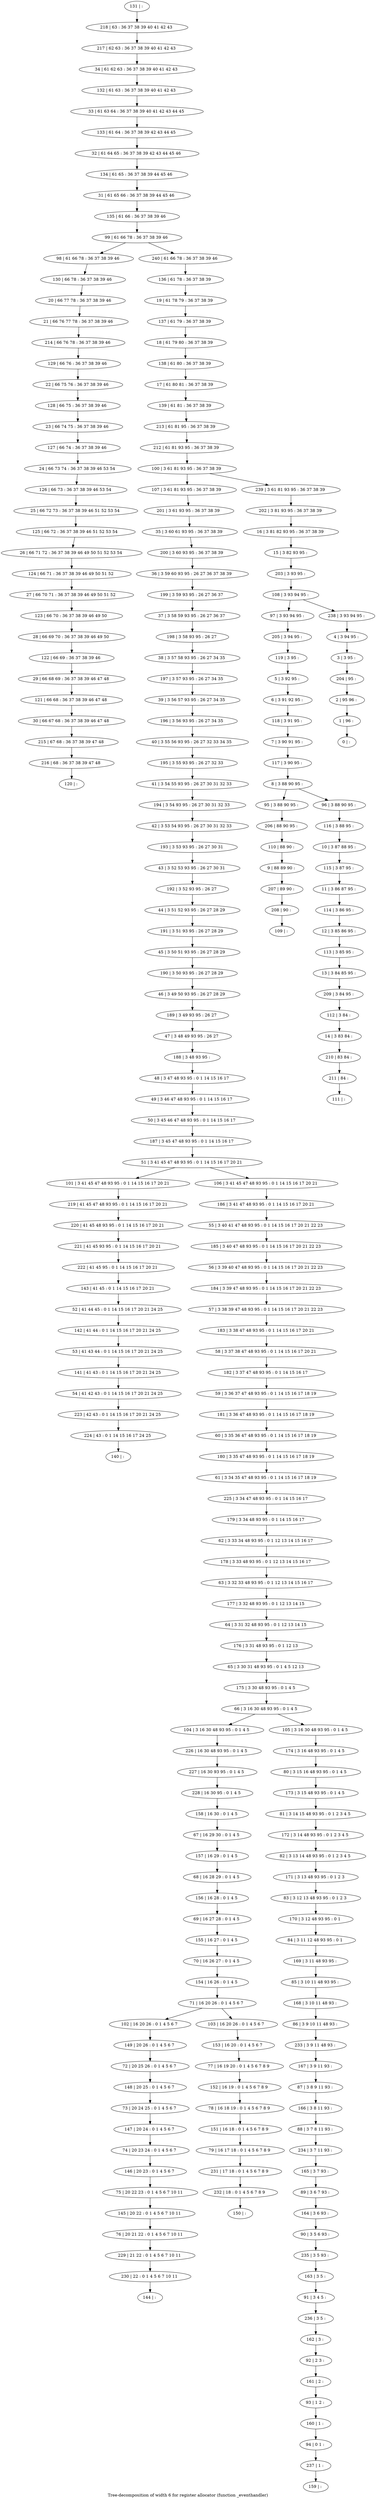 digraph G {
graph [label="Tree-decomposition of width 6 for register allocator (function _eventhandler)"]
0[label="0 | : "];
1[label="1 | 96 : "];
2[label="2 | 95 96 : "];
3[label="3 | 3 95 : "];
4[label="4 | 3 94 95 : "];
5[label="5 | 3 92 95 : "];
6[label="6 | 3 91 92 95 : "];
7[label="7 | 3 90 91 95 : "];
8[label="8 | 3 88 90 95 : "];
9[label="9 | 88 89 90 : "];
10[label="10 | 3 87 88 95 : "];
11[label="11 | 3 86 87 95 : "];
12[label="12 | 3 85 86 95 : "];
13[label="13 | 3 84 85 95 : "];
14[label="14 | 3 83 84 : "];
15[label="15 | 3 82 93 95 : "];
16[label="16 | 3 81 82 93 95 : 36 37 38 39 "];
17[label="17 | 61 80 81 : 36 37 38 39 "];
18[label="18 | 61 79 80 : 36 37 38 39 "];
19[label="19 | 61 78 79 : 36 37 38 39 "];
20[label="20 | 66 77 78 : 36 37 38 39 46 "];
21[label="21 | 66 76 77 78 : 36 37 38 39 46 "];
22[label="22 | 66 75 76 : 36 37 38 39 46 "];
23[label="23 | 66 74 75 : 36 37 38 39 46 "];
24[label="24 | 66 73 74 : 36 37 38 39 46 53 54 "];
25[label="25 | 66 72 73 : 36 37 38 39 46 51 52 53 54 "];
26[label="26 | 66 71 72 : 36 37 38 39 46 49 50 51 52 53 54 "];
27[label="27 | 66 70 71 : 36 37 38 39 46 49 50 51 52 "];
28[label="28 | 66 69 70 : 36 37 38 39 46 49 50 "];
29[label="29 | 66 68 69 : 36 37 38 39 46 47 48 "];
30[label="30 | 66 67 68 : 36 37 38 39 46 47 48 "];
31[label="31 | 61 65 66 : 36 37 38 39 44 45 46 "];
32[label="32 | 61 64 65 : 36 37 38 39 42 43 44 45 46 "];
33[label="33 | 61 63 64 : 36 37 38 39 40 41 42 43 44 45 "];
34[label="34 | 61 62 63 : 36 37 38 39 40 41 42 43 "];
35[label="35 | 3 60 61 93 95 : 36 37 38 39 "];
36[label="36 | 3 59 60 93 95 : 26 27 36 37 38 39 "];
37[label="37 | 3 58 59 93 95 : 26 27 36 37 "];
38[label="38 | 3 57 58 93 95 : 26 27 34 35 "];
39[label="39 | 3 56 57 93 95 : 26 27 34 35 "];
40[label="40 | 3 55 56 93 95 : 26 27 32 33 34 35 "];
41[label="41 | 3 54 55 93 95 : 26 27 30 31 32 33 "];
42[label="42 | 3 53 54 93 95 : 26 27 30 31 32 33 "];
43[label="43 | 3 52 53 93 95 : 26 27 30 31 "];
44[label="44 | 3 51 52 93 95 : 26 27 28 29 "];
45[label="45 | 3 50 51 93 95 : 26 27 28 29 "];
46[label="46 | 3 49 50 93 95 : 26 27 28 29 "];
47[label="47 | 3 48 49 93 95 : 26 27 "];
48[label="48 | 3 47 48 93 95 : 0 1 14 15 16 17 "];
49[label="49 | 3 46 47 48 93 95 : 0 1 14 15 16 17 "];
50[label="50 | 3 45 46 47 48 93 95 : 0 1 14 15 16 17 "];
51[label="51 | 3 41 45 47 48 93 95 : 0 1 14 15 16 17 20 21 "];
52[label="52 | 41 44 45 : 0 1 14 15 16 17 20 21 24 25 "];
53[label="53 | 41 43 44 : 0 1 14 15 16 17 20 21 24 25 "];
54[label="54 | 41 42 43 : 0 1 14 15 16 17 20 21 24 25 "];
55[label="55 | 3 40 41 47 48 93 95 : 0 1 14 15 16 17 20 21 22 23 "];
56[label="56 | 3 39 40 47 48 93 95 : 0 1 14 15 16 17 20 21 22 23 "];
57[label="57 | 3 38 39 47 48 93 95 : 0 1 14 15 16 17 20 21 22 23 "];
58[label="58 | 3 37 38 47 48 93 95 : 0 1 14 15 16 17 20 21 "];
59[label="59 | 3 36 37 47 48 93 95 : 0 1 14 15 16 17 18 19 "];
60[label="60 | 3 35 36 47 48 93 95 : 0 1 14 15 16 17 18 19 "];
61[label="61 | 3 34 35 47 48 93 95 : 0 1 14 15 16 17 18 19 "];
62[label="62 | 3 33 34 48 93 95 : 0 1 12 13 14 15 16 17 "];
63[label="63 | 3 32 33 48 93 95 : 0 1 12 13 14 15 16 17 "];
64[label="64 | 3 31 32 48 93 95 : 0 1 12 13 14 15 "];
65[label="65 | 3 30 31 48 93 95 : 0 1 4 5 12 13 "];
66[label="66 | 3 16 30 48 93 95 : 0 1 4 5 "];
67[label="67 | 16 29 30 : 0 1 4 5 "];
68[label="68 | 16 28 29 : 0 1 4 5 "];
69[label="69 | 16 27 28 : 0 1 4 5 "];
70[label="70 | 16 26 27 : 0 1 4 5 "];
71[label="71 | 16 20 26 : 0 1 4 5 6 7 "];
72[label="72 | 20 25 26 : 0 1 4 5 6 7 "];
73[label="73 | 20 24 25 : 0 1 4 5 6 7 "];
74[label="74 | 20 23 24 : 0 1 4 5 6 7 "];
75[label="75 | 20 22 23 : 0 1 4 5 6 7 10 11 "];
76[label="76 | 20 21 22 : 0 1 4 5 6 7 10 11 "];
77[label="77 | 16 19 20 : 0 1 4 5 6 7 8 9 "];
78[label="78 | 16 18 19 : 0 1 4 5 6 7 8 9 "];
79[label="79 | 16 17 18 : 0 1 4 5 6 7 8 9 "];
80[label="80 | 3 15 16 48 93 95 : 0 1 4 5 "];
81[label="81 | 3 14 15 48 93 95 : 0 1 2 3 4 5 "];
82[label="82 | 3 13 14 48 93 95 : 0 1 2 3 4 5 "];
83[label="83 | 3 12 13 48 93 95 : 0 1 2 3 "];
84[label="84 | 3 11 12 48 93 95 : 0 1 "];
85[label="85 | 3 10 11 48 93 95 : "];
86[label="86 | 3 9 10 11 48 93 : "];
87[label="87 | 3 8 9 11 93 : "];
88[label="88 | 3 7 8 11 93 : "];
89[label="89 | 3 6 7 93 : "];
90[label="90 | 3 5 6 93 : "];
91[label="91 | 3 4 5 : "];
92[label="92 | 2 3 : "];
93[label="93 | 1 2 : "];
94[label="94 | 0 1 : "];
95[label="95 | 3 88 90 95 : "];
96[label="96 | 3 88 90 95 : "];
97[label="97 | 3 93 94 95 : "];
98[label="98 | 61 66 78 : 36 37 38 39 46 "];
99[label="99 | 61 66 78 : 36 37 38 39 46 "];
100[label="100 | 3 61 81 93 95 : 36 37 38 39 "];
101[label="101 | 3 41 45 47 48 93 95 : 0 1 14 15 16 17 20 21 "];
102[label="102 | 16 20 26 : 0 1 4 5 6 7 "];
103[label="103 | 16 20 26 : 0 1 4 5 6 7 "];
104[label="104 | 3 16 30 48 93 95 : 0 1 4 5 "];
105[label="105 | 3 16 30 48 93 95 : 0 1 4 5 "];
106[label="106 | 3 41 45 47 48 93 95 : 0 1 14 15 16 17 20 21 "];
107[label="107 | 3 61 81 93 95 : 36 37 38 39 "];
108[label="108 | 3 93 94 95 : "];
109[label="109 | : "];
110[label="110 | 88 90 : "];
111[label="111 | : "];
112[label="112 | 3 84 : "];
113[label="113 | 3 85 95 : "];
114[label="114 | 3 86 95 : "];
115[label="115 | 3 87 95 : "];
116[label="116 | 3 88 95 : "];
117[label="117 | 3 90 95 : "];
118[label="118 | 3 91 95 : "];
119[label="119 | 3 95 : "];
120[label="120 | : "];
121[label="121 | 66 68 : 36 37 38 39 46 47 48 "];
122[label="122 | 66 69 : 36 37 38 39 46 "];
123[label="123 | 66 70 : 36 37 38 39 46 49 50 "];
124[label="124 | 66 71 : 36 37 38 39 46 49 50 51 52 "];
125[label="125 | 66 72 : 36 37 38 39 46 51 52 53 54 "];
126[label="126 | 66 73 : 36 37 38 39 46 53 54 "];
127[label="127 | 66 74 : 36 37 38 39 46 "];
128[label="128 | 66 75 : 36 37 38 39 46 "];
129[label="129 | 66 76 : 36 37 38 39 46 "];
130[label="130 | 66 78 : 36 37 38 39 46 "];
131[label="131 | : "];
132[label="132 | 61 63 : 36 37 38 39 40 41 42 43 "];
133[label="133 | 61 64 : 36 37 38 39 42 43 44 45 "];
134[label="134 | 61 65 : 36 37 38 39 44 45 46 "];
135[label="135 | 61 66 : 36 37 38 39 46 "];
136[label="136 | 61 78 : 36 37 38 39 "];
137[label="137 | 61 79 : 36 37 38 39 "];
138[label="138 | 61 80 : 36 37 38 39 "];
139[label="139 | 61 81 : 36 37 38 39 "];
140[label="140 | : "];
141[label="141 | 41 43 : 0 1 14 15 16 17 20 21 24 25 "];
142[label="142 | 41 44 : 0 1 14 15 16 17 20 21 24 25 "];
143[label="143 | 41 45 : 0 1 14 15 16 17 20 21 "];
144[label="144 | : "];
145[label="145 | 20 22 : 0 1 4 5 6 7 10 11 "];
146[label="146 | 20 23 : 0 1 4 5 6 7 "];
147[label="147 | 20 24 : 0 1 4 5 6 7 "];
148[label="148 | 20 25 : 0 1 4 5 6 7 "];
149[label="149 | 20 26 : 0 1 4 5 6 7 "];
150[label="150 | : "];
151[label="151 | 16 18 : 0 1 4 5 6 7 8 9 "];
152[label="152 | 16 19 : 0 1 4 5 6 7 8 9 "];
153[label="153 | 16 20 : 0 1 4 5 6 7 "];
154[label="154 | 16 26 : 0 1 4 5 "];
155[label="155 | 16 27 : 0 1 4 5 "];
156[label="156 | 16 28 : 0 1 4 5 "];
157[label="157 | 16 29 : 0 1 4 5 "];
158[label="158 | 16 30 : 0 1 4 5 "];
159[label="159 | : "];
160[label="160 | 1 : "];
161[label="161 | 2 : "];
162[label="162 | 3 : "];
163[label="163 | 3 5 : "];
164[label="164 | 3 6 93 : "];
165[label="165 | 3 7 93 : "];
166[label="166 | 3 8 11 93 : "];
167[label="167 | 3 9 11 93 : "];
168[label="168 | 3 10 11 48 93 : "];
169[label="169 | 3 11 48 93 95 : "];
170[label="170 | 3 12 48 93 95 : 0 1 "];
171[label="171 | 3 13 48 93 95 : 0 1 2 3 "];
172[label="172 | 3 14 48 93 95 : 0 1 2 3 4 5 "];
173[label="173 | 3 15 48 93 95 : 0 1 4 5 "];
174[label="174 | 3 16 48 93 95 : 0 1 4 5 "];
175[label="175 | 3 30 48 93 95 : 0 1 4 5 "];
176[label="176 | 3 31 48 93 95 : 0 1 12 13 "];
177[label="177 | 3 32 48 93 95 : 0 1 12 13 14 15 "];
178[label="178 | 3 33 48 93 95 : 0 1 12 13 14 15 16 17 "];
179[label="179 | 3 34 48 93 95 : 0 1 14 15 16 17 "];
180[label="180 | 3 35 47 48 93 95 : 0 1 14 15 16 17 18 19 "];
181[label="181 | 3 36 47 48 93 95 : 0 1 14 15 16 17 18 19 "];
182[label="182 | 3 37 47 48 93 95 : 0 1 14 15 16 17 "];
183[label="183 | 3 38 47 48 93 95 : 0 1 14 15 16 17 20 21 "];
184[label="184 | 3 39 47 48 93 95 : 0 1 14 15 16 17 20 21 22 23 "];
185[label="185 | 3 40 47 48 93 95 : 0 1 14 15 16 17 20 21 22 23 "];
186[label="186 | 3 41 47 48 93 95 : 0 1 14 15 16 17 20 21 "];
187[label="187 | 3 45 47 48 93 95 : 0 1 14 15 16 17 "];
188[label="188 | 3 48 93 95 : "];
189[label="189 | 3 49 93 95 : 26 27 "];
190[label="190 | 3 50 93 95 : 26 27 28 29 "];
191[label="191 | 3 51 93 95 : 26 27 28 29 "];
192[label="192 | 3 52 93 95 : 26 27 "];
193[label="193 | 3 53 93 95 : 26 27 30 31 "];
194[label="194 | 3 54 93 95 : 26 27 30 31 32 33 "];
195[label="195 | 3 55 93 95 : 26 27 32 33 "];
196[label="196 | 3 56 93 95 : 26 27 34 35 "];
197[label="197 | 3 57 93 95 : 26 27 34 35 "];
198[label="198 | 3 58 93 95 : 26 27 "];
199[label="199 | 3 59 93 95 : 26 27 36 37 "];
200[label="200 | 3 60 93 95 : 36 37 38 39 "];
201[label="201 | 3 61 93 95 : 36 37 38 39 "];
202[label="202 | 3 81 93 95 : 36 37 38 39 "];
203[label="203 | 3 93 95 : "];
204[label="204 | 95 : "];
205[label="205 | 3 94 95 : "];
206[label="206 | 88 90 95 : "];
207[label="207 | 89 90 : "];
208[label="208 | 90 : "];
209[label="209 | 3 84 95 : "];
210[label="210 | 83 84 : "];
211[label="211 | 84 : "];
212[label="212 | 61 81 93 95 : 36 37 38 39 "];
213[label="213 | 61 81 95 : 36 37 38 39 "];
214[label="214 | 66 76 78 : 36 37 38 39 46 "];
215[label="215 | 67 68 : 36 37 38 39 47 48 "];
216[label="216 | 68 : 36 37 38 39 47 48 "];
217[label="217 | 62 63 : 36 37 38 39 40 41 42 43 "];
218[label="218 | 63 : 36 37 38 39 40 41 42 43 "];
219[label="219 | 41 45 47 48 93 95 : 0 1 14 15 16 17 20 21 "];
220[label="220 | 41 45 48 93 95 : 0 1 14 15 16 17 20 21 "];
221[label="221 | 41 45 93 95 : 0 1 14 15 16 17 20 21 "];
222[label="222 | 41 45 95 : 0 1 14 15 16 17 20 21 "];
223[label="223 | 42 43 : 0 1 14 15 16 17 20 21 24 25 "];
224[label="224 | 43 : 0 1 14 15 16 17 24 25 "];
225[label="225 | 3 34 47 48 93 95 : 0 1 14 15 16 17 "];
226[label="226 | 16 30 48 93 95 : 0 1 4 5 "];
227[label="227 | 16 30 93 95 : 0 1 4 5 "];
228[label="228 | 16 30 95 : 0 1 4 5 "];
229[label="229 | 21 22 : 0 1 4 5 6 7 10 11 "];
230[label="230 | 22 : 0 1 4 5 6 7 10 11 "];
231[label="231 | 17 18 : 0 1 4 5 6 7 8 9 "];
232[label="232 | 18 : 0 1 4 5 6 7 8 9 "];
233[label="233 | 3 9 11 48 93 : "];
234[label="234 | 3 7 11 93 : "];
235[label="235 | 3 5 93 : "];
236[label="236 | 3 5 : "];
237[label="237 | 1 : "];
238[label="238 | 3 93 94 95 : "];
239[label="239 | 3 61 81 93 95 : 36 37 38 39 "];
240[label="240 | 61 66 78 : 36 37 38 39 46 "];
5->6 ;
20->21 ;
48->49 ;
49->50 ;
8->95 ;
8->96 ;
51->101 ;
71->102 ;
71->103 ;
66->104 ;
66->105 ;
51->106 ;
110->9 ;
112->14 ;
113->13 ;
12->113 ;
114->12 ;
11->114 ;
115->11 ;
10->115 ;
116->10 ;
96->116 ;
117->8 ;
7->117 ;
118->7 ;
6->118 ;
119->5 ;
121->30 ;
29->121 ;
122->29 ;
28->122 ;
123->28 ;
27->123 ;
124->27 ;
26->124 ;
125->26 ;
25->125 ;
126->25 ;
24->126 ;
127->24 ;
23->127 ;
128->23 ;
22->128 ;
129->22 ;
130->20 ;
98->130 ;
141->54 ;
53->141 ;
142->53 ;
52->142 ;
143->52 ;
145->76 ;
75->145 ;
146->75 ;
74->146 ;
147->74 ;
73->147 ;
148->73 ;
72->148 ;
149->72 ;
102->149 ;
151->79 ;
78->151 ;
152->78 ;
77->152 ;
153->77 ;
103->153 ;
154->71 ;
70->154 ;
155->70 ;
69->155 ;
156->69 ;
68->156 ;
157->68 ;
67->157 ;
158->67 ;
160->94 ;
93->160 ;
161->93 ;
92->161 ;
162->92 ;
163->91 ;
164->90 ;
89->164 ;
165->89 ;
166->88 ;
87->166 ;
167->87 ;
168->86 ;
85->168 ;
169->85 ;
84->169 ;
170->84 ;
83->170 ;
171->83 ;
82->171 ;
172->82 ;
81->172 ;
173->81 ;
80->173 ;
174->80 ;
105->174 ;
175->66 ;
65->175 ;
176->65 ;
64->176 ;
177->64 ;
63->177 ;
178->63 ;
62->178 ;
179->62 ;
180->61 ;
60->180 ;
181->60 ;
59->181 ;
182->59 ;
58->182 ;
183->58 ;
57->183 ;
184->57 ;
56->184 ;
185->56 ;
55->185 ;
186->55 ;
106->186 ;
187->51 ;
50->187 ;
188->48 ;
47->188 ;
189->47 ;
46->189 ;
190->46 ;
45->190 ;
191->45 ;
44->191 ;
192->44 ;
43->192 ;
193->43 ;
42->193 ;
194->42 ;
41->194 ;
195->41 ;
40->195 ;
196->40 ;
39->196 ;
197->39 ;
38->197 ;
198->38 ;
37->198 ;
199->37 ;
36->199 ;
200->36 ;
35->200 ;
201->35 ;
107->201 ;
205->119 ;
97->205 ;
206->110 ;
95->206 ;
9->207 ;
208->109 ;
207->208 ;
209->112 ;
13->209 ;
14->210 ;
211->111 ;
210->211 ;
214->129 ;
21->214 ;
30->215 ;
216->120 ;
215->216 ;
101->219 ;
219->220 ;
220->221 ;
222->143 ;
221->222 ;
54->223 ;
224->140 ;
223->224 ;
225->179 ;
61->225 ;
104->226 ;
226->227 ;
228->158 ;
227->228 ;
76->229 ;
230->144 ;
229->230 ;
79->231 ;
232->150 ;
231->232 ;
233->167 ;
86->233 ;
234->165 ;
88->234 ;
235->163 ;
90->235 ;
236->162 ;
91->236 ;
237->159 ;
94->237 ;
131->218 ;
218->217 ;
217->34 ;
34->132 ;
132->33 ;
33->133 ;
133->32 ;
32->134 ;
134->31 ;
31->135 ;
135->99 ;
136->19 ;
19->137 ;
137->18 ;
18->138 ;
138->17 ;
17->139 ;
139->213 ;
213->212 ;
212->100 ;
202->16 ;
16->15 ;
15->203 ;
203->108 ;
4->3 ;
3->204 ;
204->2 ;
2->1 ;
1->0 ;
238->4 ;
239->202 ;
240->136 ;
108->97 ;
108->238 ;
100->107 ;
100->239 ;
99->98 ;
99->240 ;
}
